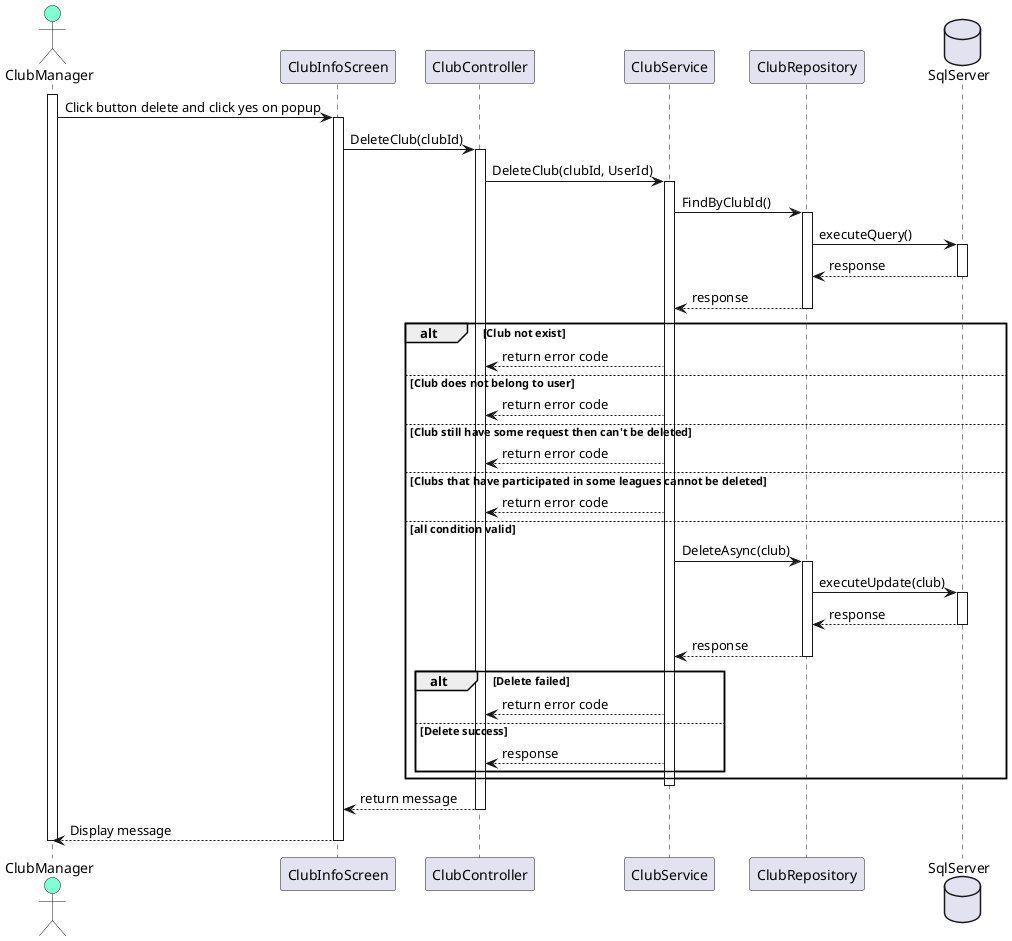 @startuml Delete Club 
actor ClubManager #Aquamarine
participant ClubInfoScreen
participant ClubController
participant ClubService
participant ClubRepository
database SqlServer

activate ClubManager
    ClubManager -> ClubInfoScreen: Click button delete and click yes on popup
    activate ClubInfoScreen
        ClubInfoScreen -> ClubController: DeleteClub(clubId)
        activate ClubController
            ClubController -> ClubService: DeleteClub(clubId, UserId)
            activate ClubService
                ClubService -> ClubRepository: FindByClubId()
                activate ClubRepository
                    ClubRepository -> SqlServer: executeQuery()
                    activate SqlServer
                        SqlServer --> ClubRepository: response
                    deactivate SqlServer
                    ClubRepository --> ClubService: response
                deactivate ClubRepository
                alt Club not exist
                    ClubService --> ClubController: return error code
                else Club does not belong to user 
                    ClubService --> ClubController: return error code
                else Club still have some request then can't be deleted
                    ClubService --> ClubController: return error code
                else Clubs that have participated in some leagues cannot be deleted
                    ClubService --> ClubController: return error code
                else all condition valid 
                    ClubService -> ClubRepository: DeleteAsync(club)
                    activate ClubRepository
                        ClubRepository -> SqlServer: executeUpdate(club)
                        activate SqlServer
                            SqlServer --> ClubRepository: response
                        deactivate SqlServer
                        ClubRepository --> ClubService: response
                    deactivate ClubRepository
                    alt Delete failed
                        ClubService --> ClubController: return error code
                    else Delete success
                        ClubService --> ClubController: response
                    end 
                end
            deactivate ClubService
            ClubController --> ClubInfoScreen: return message
        deactivate ClubController
        ClubInfoScreen --> ClubManager: Display message
    deactivate ClubInfoScreen
deactivate ClubManager
@enduml